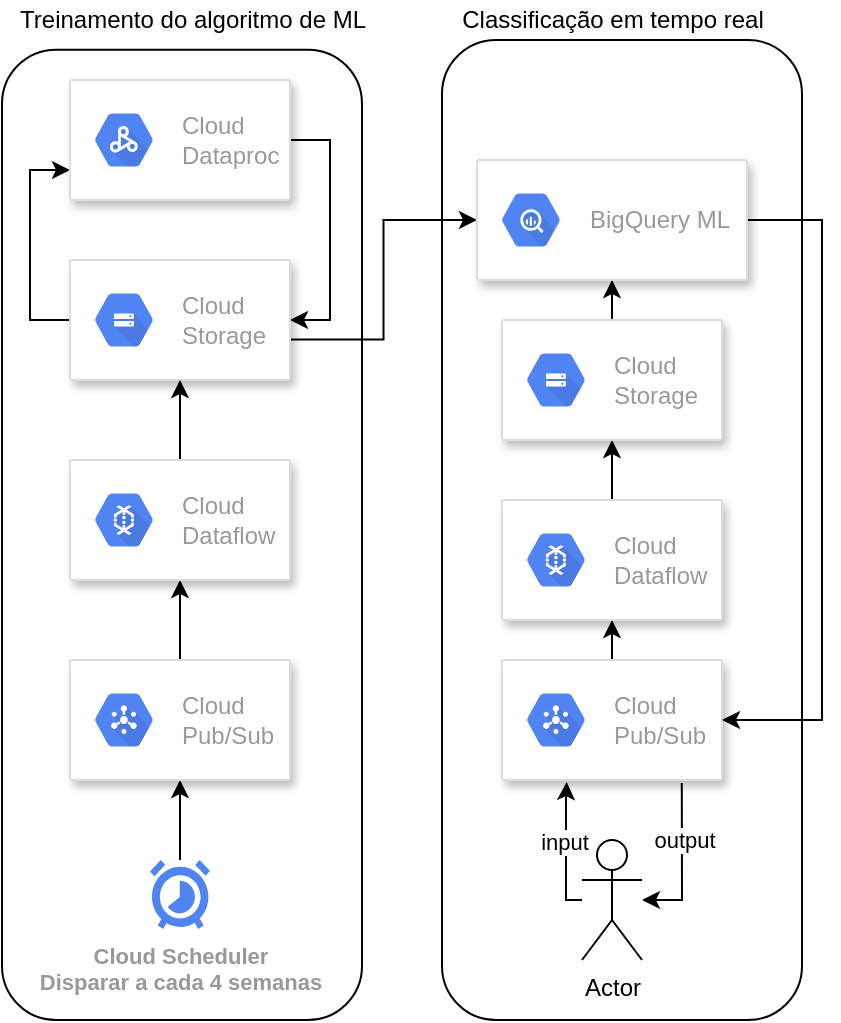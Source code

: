 <mxfile version="15.6.3" type="device"><diagram id="XCHcHNojJSIbRX-iTMHp" name="Page-1"><mxGraphModel dx="1304" dy="462" grid="1" gridSize="10" guides="1" tooltips="1" connect="1" arrows="1" fold="1" page="1" pageScale="1" pageWidth="827" pageHeight="1169" math="0" shadow="0"><root><mxCell id="0"/><mxCell id="1" parent="0"/><mxCell id="GKqlX-lslx2EmWa6uY5L-40" value="" style="group" parent="1" vertex="1" connectable="0"><mxGeometry x="180" y="130" width="190" height="510" as="geometry"/></mxCell><mxCell id="GKqlX-lslx2EmWa6uY5L-31" value="" style="rounded=1;whiteSpace=wrap;html=1;fillColor=none;" parent="GKqlX-lslx2EmWa6uY5L-40" vertex="1"><mxGeometry y="24.878" width="180" height="485.122" as="geometry"/></mxCell><mxCell id="GKqlX-lslx2EmWa6uY5L-32" value="Treinamento do algoritmo de ML" style="text;html=1;align=center;verticalAlign=middle;resizable=0;points=[];autosize=1;strokeColor=none;fillColor=none;" parent="GKqlX-lslx2EmWa6uY5L-40" vertex="1"><mxGeometry width="190" height="20" as="geometry"/></mxCell><mxCell id="GKqlX-lslx2EmWa6uY5L-20" style="edgeStyle=orthogonalEdgeStyle;rounded=0;orthogonalLoop=1;jettySize=auto;html=1;entryX=1;entryY=0.5;entryDx=0;entryDy=0;exitX=1;exitY=0.5;exitDx=0;exitDy=0;" parent="1" source="GKqlX-lslx2EmWa6uY5L-27" target="GKqlX-lslx2EmWa6uY5L-25" edge="1"><mxGeometry relative="1" as="geometry"><mxPoint x="400" y="182.75" as="sourcePoint"/><mxPoint x="339" y="277.25" as="targetPoint"/></mxGeometry></mxCell><mxCell id="GKqlX-lslx2EmWa6uY5L-19" style="edgeStyle=orthogonalEdgeStyle;rounded=0;orthogonalLoop=1;jettySize=auto;html=1;entryX=0;entryY=0.75;entryDx=0;entryDy=0;exitX=0;exitY=0.5;exitDx=0;exitDy=0;" parent="1" source="GKqlX-lslx2EmWa6uY5L-25" target="GKqlX-lslx2EmWa6uY5L-27" edge="1"><mxGeometry relative="1" as="geometry"><mxPoint x="199" y="277.25" as="sourcePoint"/><mxPoint x="250" y="182.75" as="targetPoint"/></mxGeometry></mxCell><mxCell id="bblyxBslMumLWaY-hgzf-1" style="edgeStyle=orthogonalEdgeStyle;rounded=0;orthogonalLoop=1;jettySize=auto;html=1;" parent="1" source="GKqlX-lslx2EmWa6uY5L-13" target="GKqlX-lslx2EmWa6uY5L-23" edge="1"><mxGeometry relative="1" as="geometry"/></mxCell><mxCell id="GKqlX-lslx2EmWa6uY5L-13" value="Cloud Scheduler&lt;br&gt;Disparar a cada 4 semanas" style="html=1;fillColor=#5184F3;strokeColor=none;verticalAlign=top;labelPosition=center;verticalLabelPosition=bottom;align=center;fontSize=11;fontStyle=1;fontColor=#999999;shape=mxgraph.gcp2.cloud_scheduler" parent="1" vertex="1"><mxGeometry x="254" y="560" width="30" height="34.5" as="geometry"/></mxCell><mxCell id="bblyxBslMumLWaY-hgzf-4" style="edgeStyle=orthogonalEdgeStyle;rounded=0;orthogonalLoop=1;jettySize=auto;html=1;" parent="1" source="GKqlX-lslx2EmWa6uY5L-23" target="bblyxBslMumLWaY-hgzf-2" edge="1"><mxGeometry relative="1" as="geometry"/></mxCell><mxCell id="GKqlX-lslx2EmWa6uY5L-23" value="" style="strokeColor=#dddddd;shadow=1;strokeWidth=1;rounded=1;absoluteArcSize=1;arcSize=2;" parent="1" vertex="1"><mxGeometry x="214" y="460" width="110" height="60" as="geometry"/></mxCell><mxCell id="GKqlX-lslx2EmWa6uY5L-24" value="Cloud&#10;Pub/Sub" style="sketch=0;dashed=0;connectable=0;html=1;fillColor=#5184F3;strokeColor=none;shape=mxgraph.gcp2.hexIcon;prIcon=cloud_pubsub;part=1;labelPosition=right;verticalLabelPosition=middle;align=left;verticalAlign=middle;spacingLeft=5;fontColor=#999999;fontSize=12;" parent="GKqlX-lslx2EmWa6uY5L-23" vertex="1"><mxGeometry y="0.5" width="44" height="39" relative="1" as="geometry"><mxPoint x="5" y="-19.5" as="offset"/></mxGeometry></mxCell><mxCell id="6e5ElOUsduZjwE_SdMTE-16" style="edgeStyle=orthogonalEdgeStyle;rounded=0;orthogonalLoop=1;jettySize=auto;html=1;exitX=1.002;exitY=0.663;exitDx=0;exitDy=0;exitPerimeter=0;" edge="1" parent="1" source="GKqlX-lslx2EmWa6uY5L-25" target="6e5ElOUsduZjwE_SdMTE-14"><mxGeometry relative="1" as="geometry"/></mxCell><mxCell id="GKqlX-lslx2EmWa6uY5L-25" value="" style="strokeColor=#dddddd;shadow=1;strokeWidth=1;rounded=1;absoluteArcSize=1;arcSize=2;" parent="1" vertex="1"><mxGeometry x="214" y="260" width="110" height="60" as="geometry"/></mxCell><mxCell id="GKqlX-lslx2EmWa6uY5L-26" value="Cloud&#10;Storage" style="sketch=0;dashed=0;connectable=0;html=1;fillColor=#5184F3;strokeColor=none;shape=mxgraph.gcp2.hexIcon;prIcon=cloud_storage;part=1;labelPosition=right;verticalLabelPosition=middle;align=left;verticalAlign=middle;spacingLeft=5;fontColor=#999999;fontSize=12;" parent="GKqlX-lslx2EmWa6uY5L-25" vertex="1"><mxGeometry y="0.5" width="44" height="39" relative="1" as="geometry"><mxPoint x="5" y="-19.5" as="offset"/></mxGeometry></mxCell><mxCell id="GKqlX-lslx2EmWa6uY5L-27" value="" style="strokeColor=#dddddd;shadow=1;strokeWidth=1;rounded=1;absoluteArcSize=1;arcSize=2;" parent="1" vertex="1"><mxGeometry x="214" y="170" width="110" height="60" as="geometry"/></mxCell><mxCell id="GKqlX-lslx2EmWa6uY5L-28" value="Cloud&#10;Dataproc" style="sketch=0;dashed=0;connectable=0;html=1;fillColor=#5184F3;strokeColor=none;shape=mxgraph.gcp2.hexIcon;prIcon=cloud_dataproc;part=1;labelPosition=right;verticalLabelPosition=middle;align=left;verticalAlign=middle;spacingLeft=5;fontColor=#999999;fontSize=12;" parent="GKqlX-lslx2EmWa6uY5L-27" vertex="1"><mxGeometry y="0.5" width="44" height="39" relative="1" as="geometry"><mxPoint x="5" y="-19.5" as="offset"/></mxGeometry></mxCell><mxCell id="bblyxBslMumLWaY-hgzf-5" style="edgeStyle=orthogonalEdgeStyle;rounded=0;orthogonalLoop=1;jettySize=auto;html=1;entryX=0.5;entryY=1;entryDx=0;entryDy=0;" parent="1" source="bblyxBslMumLWaY-hgzf-2" target="GKqlX-lslx2EmWa6uY5L-25" edge="1"><mxGeometry relative="1" as="geometry"/></mxCell><mxCell id="bblyxBslMumLWaY-hgzf-2" value="" style="strokeColor=#dddddd;shadow=1;strokeWidth=1;rounded=1;absoluteArcSize=1;arcSize=2;" parent="1" vertex="1"><mxGeometry x="214" y="360" width="110" height="60" as="geometry"/></mxCell><mxCell id="bblyxBslMumLWaY-hgzf-3" value="Cloud&#10;Dataflow" style="sketch=0;dashed=0;connectable=0;html=1;fillColor=#5184F3;strokeColor=none;shape=mxgraph.gcp2.hexIcon;prIcon=cloud_dataflow;part=1;labelPosition=right;verticalLabelPosition=middle;align=left;verticalAlign=middle;spacingLeft=5;fontColor=#999999;fontSize=12;" parent="bblyxBslMumLWaY-hgzf-2" vertex="1"><mxGeometry y="0.5" width="44" height="39" relative="1" as="geometry"><mxPoint x="5" y="-19.5" as="offset"/></mxGeometry></mxCell><mxCell id="6e5ElOUsduZjwE_SdMTE-2" value="" style="rounded=1;whiteSpace=wrap;html=1;fillColor=none;" vertex="1" parent="1"><mxGeometry x="400" y="150" width="180" height="490" as="geometry"/></mxCell><mxCell id="6e5ElOUsduZjwE_SdMTE-3" value="Classificação em tempo real" style="text;html=1;align=center;verticalAlign=middle;resizable=0;points=[];autosize=1;strokeColor=none;fillColor=none;" vertex="1" parent="1"><mxGeometry x="400" y="130" width="170" height="20" as="geometry"/></mxCell><mxCell id="6e5ElOUsduZjwE_SdMTE-17" style="edgeStyle=orthogonalEdgeStyle;rounded=0;orthogonalLoop=1;jettySize=auto;html=1;" edge="1" parent="1" source="6e5ElOUsduZjwE_SdMTE-4" target="6e5ElOUsduZjwE_SdMTE-6"><mxGeometry x="390" y="130" as="geometry"/></mxCell><mxCell id="6e5ElOUsduZjwE_SdMTE-27" style="edgeStyle=orthogonalEdgeStyle;rounded=0;orthogonalLoop=1;jettySize=auto;html=1;exitX=0.817;exitY=1.025;exitDx=0;exitDy=0;exitPerimeter=0;" edge="1" parent="1" source="6e5ElOUsduZjwE_SdMTE-4" target="6e5ElOUsduZjwE_SdMTE-21"><mxGeometry x="390" y="130" as="geometry"><Array as="points"><mxPoint x="520" y="523"/><mxPoint x="520" y="580"/></Array></mxGeometry></mxCell><mxCell id="6e5ElOUsduZjwE_SdMTE-29" value="output" style="edgeLabel;html=1;align=center;verticalAlign=middle;resizable=0;points=[];" vertex="1" connectable="0" parent="6e5ElOUsduZjwE_SdMTE-27"><mxGeometry relative="1" as="geometry"><mxPoint x="1" y="-11" as="offset"/></mxGeometry></mxCell><mxCell id="6e5ElOUsduZjwE_SdMTE-4" value="" style="strokeColor=#dddddd;shadow=1;strokeWidth=1;rounded=1;absoluteArcSize=1;arcSize=2;" vertex="1" parent="1"><mxGeometry x="430" y="460" width="110" height="60" as="geometry"/></mxCell><mxCell id="6e5ElOUsduZjwE_SdMTE-5" value="Cloud&#10;Pub/Sub" style="sketch=0;dashed=0;connectable=0;html=1;fillColor=#5184F3;strokeColor=none;shape=mxgraph.gcp2.hexIcon;prIcon=cloud_pubsub;part=1;labelPosition=right;verticalLabelPosition=middle;align=left;verticalAlign=middle;spacingLeft=5;fontColor=#999999;fontSize=12;" vertex="1" parent="6e5ElOUsduZjwE_SdMTE-4"><mxGeometry y="0.5" width="44" height="39" relative="1" as="geometry"><mxPoint x="5" y="-19.5" as="offset"/></mxGeometry></mxCell><mxCell id="6e5ElOUsduZjwE_SdMTE-18" style="edgeStyle=orthogonalEdgeStyle;rounded=0;orthogonalLoop=1;jettySize=auto;html=1;" edge="1" parent="1" source="6e5ElOUsduZjwE_SdMTE-6" target="6e5ElOUsduZjwE_SdMTE-8"><mxGeometry x="390" y="130" as="geometry"/></mxCell><mxCell id="6e5ElOUsduZjwE_SdMTE-6" value="" style="strokeColor=#dddddd;shadow=1;strokeWidth=1;rounded=1;absoluteArcSize=1;arcSize=2;" vertex="1" parent="1"><mxGeometry x="430" y="380" width="110" height="60" as="geometry"/></mxCell><mxCell id="6e5ElOUsduZjwE_SdMTE-7" value="Cloud&#10;Dataflow" style="sketch=0;dashed=0;connectable=0;html=1;fillColor=#5184F3;strokeColor=none;shape=mxgraph.gcp2.hexIcon;prIcon=cloud_dataflow;part=1;labelPosition=right;verticalLabelPosition=middle;align=left;verticalAlign=middle;spacingLeft=5;fontColor=#999999;fontSize=12;" vertex="1" parent="6e5ElOUsduZjwE_SdMTE-6"><mxGeometry y="0.5" width="44" height="39" relative="1" as="geometry"><mxPoint x="5" y="-19.5" as="offset"/></mxGeometry></mxCell><mxCell id="6e5ElOUsduZjwE_SdMTE-19" style="edgeStyle=orthogonalEdgeStyle;rounded=0;orthogonalLoop=1;jettySize=auto;html=1;" edge="1" parent="1" source="6e5ElOUsduZjwE_SdMTE-8" target="6e5ElOUsduZjwE_SdMTE-14"><mxGeometry x="390" y="130" as="geometry"/></mxCell><mxCell id="6e5ElOUsduZjwE_SdMTE-8" value="" style="strokeColor=#dddddd;shadow=1;strokeWidth=1;rounded=1;absoluteArcSize=1;arcSize=2;" vertex="1" parent="1"><mxGeometry x="430" y="290" width="110" height="60" as="geometry"/></mxCell><mxCell id="6e5ElOUsduZjwE_SdMTE-9" value="Cloud&#10;Storage" style="sketch=0;dashed=0;connectable=0;html=1;fillColor=#5184F3;strokeColor=none;shape=mxgraph.gcp2.hexIcon;prIcon=cloud_storage;part=1;labelPosition=right;verticalLabelPosition=middle;align=left;verticalAlign=middle;spacingLeft=5;fontColor=#999999;fontSize=12;" vertex="1" parent="6e5ElOUsduZjwE_SdMTE-8"><mxGeometry y="0.5" width="44" height="39" relative="1" as="geometry"><mxPoint x="5" y="-19.5" as="offset"/></mxGeometry></mxCell><mxCell id="6e5ElOUsduZjwE_SdMTE-20" style="edgeStyle=orthogonalEdgeStyle;rounded=0;orthogonalLoop=1;jettySize=auto;html=1;entryX=1;entryY=0.5;entryDx=0;entryDy=0;" edge="1" parent="1" source="6e5ElOUsduZjwE_SdMTE-14" target="6e5ElOUsduZjwE_SdMTE-4"><mxGeometry x="390" y="130" as="geometry"><Array as="points"><mxPoint x="590" y="240"/><mxPoint x="590" y="490"/></Array></mxGeometry></mxCell><mxCell id="6e5ElOUsduZjwE_SdMTE-14" value="" style="strokeColor=#dddddd;shadow=1;strokeWidth=1;rounded=1;absoluteArcSize=1;arcSize=2;" vertex="1" parent="1"><mxGeometry x="417.5" y="210" width="135" height="60" as="geometry"/></mxCell><mxCell id="6e5ElOUsduZjwE_SdMTE-15" value="BigQuery ML" style="sketch=0;dashed=0;connectable=0;html=1;fillColor=#5184F3;strokeColor=none;shape=mxgraph.gcp2.hexIcon;prIcon=bigquery;part=1;labelPosition=right;verticalLabelPosition=middle;align=left;verticalAlign=middle;spacingLeft=5;fontColor=#999999;fontSize=12;" vertex="1" parent="6e5ElOUsduZjwE_SdMTE-14"><mxGeometry y="0.5" width="44" height="39" relative="1" as="geometry"><mxPoint x="5" y="-19.5" as="offset"/></mxGeometry></mxCell><mxCell id="6e5ElOUsduZjwE_SdMTE-24" style="edgeStyle=orthogonalEdgeStyle;rounded=0;orthogonalLoop=1;jettySize=auto;html=1;entryX=0.294;entryY=1.017;entryDx=0;entryDy=0;entryPerimeter=0;" edge="1" parent="1" source="6e5ElOUsduZjwE_SdMTE-21" target="6e5ElOUsduZjwE_SdMTE-4"><mxGeometry x="390" y="130" as="geometry"><Array as="points"><mxPoint x="462" y="580"/><mxPoint x="462" y="530"/></Array></mxGeometry></mxCell><mxCell id="6e5ElOUsduZjwE_SdMTE-28" value="input" style="edgeLabel;html=1;align=center;verticalAlign=middle;resizable=0;points=[];" vertex="1" connectable="0" parent="6e5ElOUsduZjwE_SdMTE-24"><mxGeometry relative="1" as="geometry"><mxPoint x="-1" y="-4" as="offset"/></mxGeometry></mxCell><mxCell id="6e5ElOUsduZjwE_SdMTE-21" value="Actor" style="shape=umlActor;verticalLabelPosition=bottom;verticalAlign=top;html=1;outlineConnect=0;" vertex="1" parent="1"><mxGeometry x="470" y="550" width="30" height="60" as="geometry"/></mxCell></root></mxGraphModel></diagram></mxfile>